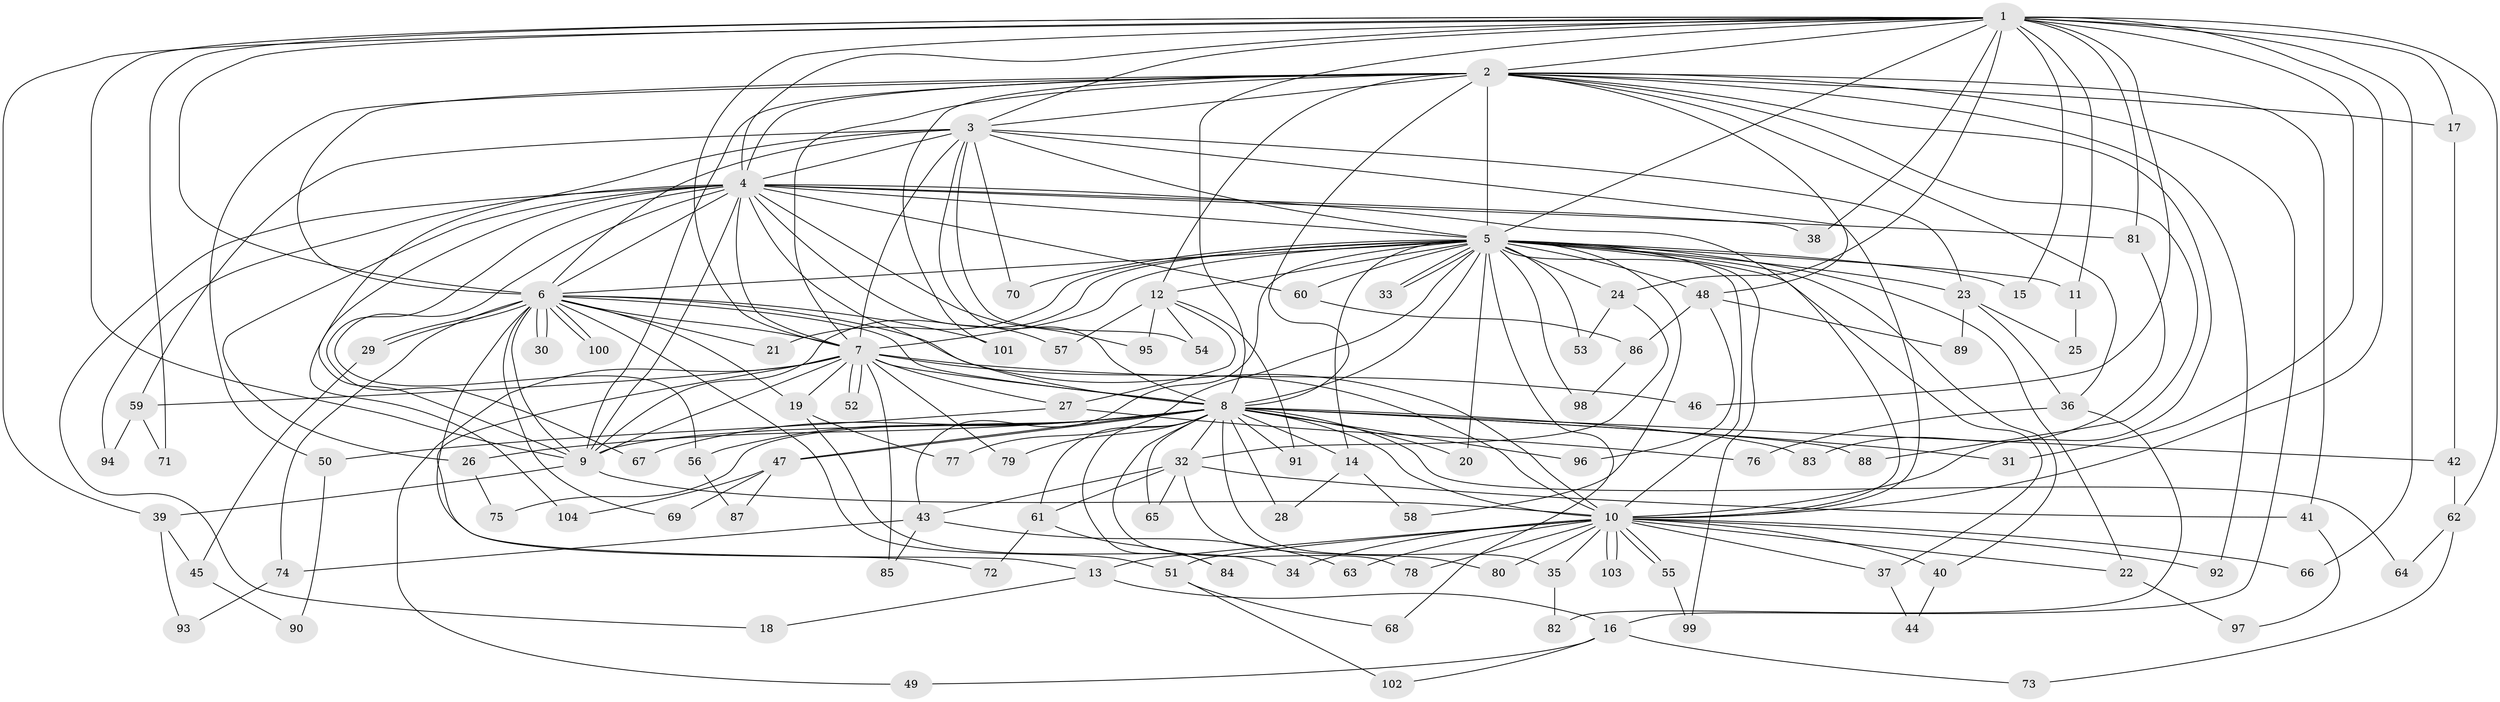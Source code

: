 // Generated by graph-tools (version 1.1) at 2025/01/03/09/25 03:01:17]
// undirected, 104 vertices, 233 edges
graph export_dot {
graph [start="1"]
  node [color=gray90,style=filled];
  1;
  2;
  3;
  4;
  5;
  6;
  7;
  8;
  9;
  10;
  11;
  12;
  13;
  14;
  15;
  16;
  17;
  18;
  19;
  20;
  21;
  22;
  23;
  24;
  25;
  26;
  27;
  28;
  29;
  30;
  31;
  32;
  33;
  34;
  35;
  36;
  37;
  38;
  39;
  40;
  41;
  42;
  43;
  44;
  45;
  46;
  47;
  48;
  49;
  50;
  51;
  52;
  53;
  54;
  55;
  56;
  57;
  58;
  59;
  60;
  61;
  62;
  63;
  64;
  65;
  66;
  67;
  68;
  69;
  70;
  71;
  72;
  73;
  74;
  75;
  76;
  77;
  78;
  79;
  80;
  81;
  82;
  83;
  84;
  85;
  86;
  87;
  88;
  89;
  90;
  91;
  92;
  93;
  94;
  95;
  96;
  97;
  98;
  99;
  100;
  101;
  102;
  103;
  104;
  1 -- 2;
  1 -- 3;
  1 -- 4;
  1 -- 5;
  1 -- 6;
  1 -- 7;
  1 -- 8;
  1 -- 9;
  1 -- 10;
  1 -- 11;
  1 -- 15;
  1 -- 17;
  1 -- 24;
  1 -- 31;
  1 -- 38;
  1 -- 39;
  1 -- 46;
  1 -- 62;
  1 -- 66;
  1 -- 71;
  1 -- 81;
  2 -- 3;
  2 -- 4;
  2 -- 5;
  2 -- 6;
  2 -- 7;
  2 -- 8;
  2 -- 9;
  2 -- 10;
  2 -- 12;
  2 -- 16;
  2 -- 17;
  2 -- 36;
  2 -- 41;
  2 -- 48;
  2 -- 50;
  2 -- 88;
  2 -- 92;
  2 -- 101;
  3 -- 4;
  3 -- 5;
  3 -- 6;
  3 -- 7;
  3 -- 8;
  3 -- 9;
  3 -- 10;
  3 -- 23;
  3 -- 54;
  3 -- 59;
  3 -- 70;
  4 -- 5;
  4 -- 6;
  4 -- 7;
  4 -- 8;
  4 -- 9;
  4 -- 10;
  4 -- 18;
  4 -- 26;
  4 -- 38;
  4 -- 56;
  4 -- 57;
  4 -- 60;
  4 -- 67;
  4 -- 81;
  4 -- 94;
  4 -- 95;
  4 -- 104;
  5 -- 6;
  5 -- 7;
  5 -- 8;
  5 -- 9;
  5 -- 10;
  5 -- 11;
  5 -- 12;
  5 -- 14;
  5 -- 15;
  5 -- 20;
  5 -- 21;
  5 -- 22;
  5 -- 23;
  5 -- 24;
  5 -- 33;
  5 -- 33;
  5 -- 37;
  5 -- 40;
  5 -- 43;
  5 -- 48;
  5 -- 53;
  5 -- 58;
  5 -- 60;
  5 -- 68;
  5 -- 70;
  5 -- 77;
  5 -- 98;
  5 -- 99;
  6 -- 7;
  6 -- 8;
  6 -- 9;
  6 -- 10;
  6 -- 13;
  6 -- 19;
  6 -- 21;
  6 -- 29;
  6 -- 29;
  6 -- 30;
  6 -- 30;
  6 -- 51;
  6 -- 69;
  6 -- 74;
  6 -- 100;
  6 -- 100;
  6 -- 101;
  7 -- 8;
  7 -- 9;
  7 -- 10;
  7 -- 19;
  7 -- 27;
  7 -- 46;
  7 -- 49;
  7 -- 52;
  7 -- 52;
  7 -- 59;
  7 -- 72;
  7 -- 79;
  7 -- 85;
  8 -- 9;
  8 -- 10;
  8 -- 14;
  8 -- 20;
  8 -- 26;
  8 -- 28;
  8 -- 31;
  8 -- 32;
  8 -- 35;
  8 -- 42;
  8 -- 47;
  8 -- 47;
  8 -- 56;
  8 -- 61;
  8 -- 64;
  8 -- 65;
  8 -- 67;
  8 -- 75;
  8 -- 78;
  8 -- 79;
  8 -- 83;
  8 -- 84;
  8 -- 88;
  8 -- 91;
  8 -- 96;
  9 -- 10;
  9 -- 39;
  10 -- 13;
  10 -- 22;
  10 -- 34;
  10 -- 35;
  10 -- 37;
  10 -- 40;
  10 -- 51;
  10 -- 55;
  10 -- 55;
  10 -- 63;
  10 -- 66;
  10 -- 78;
  10 -- 80;
  10 -- 92;
  10 -- 103;
  10 -- 103;
  11 -- 25;
  12 -- 27;
  12 -- 54;
  12 -- 57;
  12 -- 91;
  12 -- 95;
  13 -- 16;
  13 -- 18;
  14 -- 28;
  14 -- 58;
  16 -- 49;
  16 -- 73;
  16 -- 102;
  17 -- 42;
  19 -- 34;
  19 -- 77;
  22 -- 97;
  23 -- 25;
  23 -- 36;
  23 -- 89;
  24 -- 32;
  24 -- 53;
  26 -- 75;
  27 -- 50;
  27 -- 76;
  29 -- 45;
  32 -- 41;
  32 -- 43;
  32 -- 61;
  32 -- 65;
  32 -- 80;
  35 -- 82;
  36 -- 76;
  36 -- 82;
  37 -- 44;
  39 -- 45;
  39 -- 93;
  40 -- 44;
  41 -- 97;
  42 -- 62;
  43 -- 63;
  43 -- 74;
  43 -- 85;
  45 -- 90;
  47 -- 69;
  47 -- 87;
  47 -- 104;
  48 -- 86;
  48 -- 89;
  48 -- 96;
  50 -- 90;
  51 -- 68;
  51 -- 102;
  55 -- 99;
  56 -- 87;
  59 -- 71;
  59 -- 94;
  60 -- 86;
  61 -- 72;
  61 -- 84;
  62 -- 64;
  62 -- 73;
  74 -- 93;
  81 -- 83;
  86 -- 98;
}
